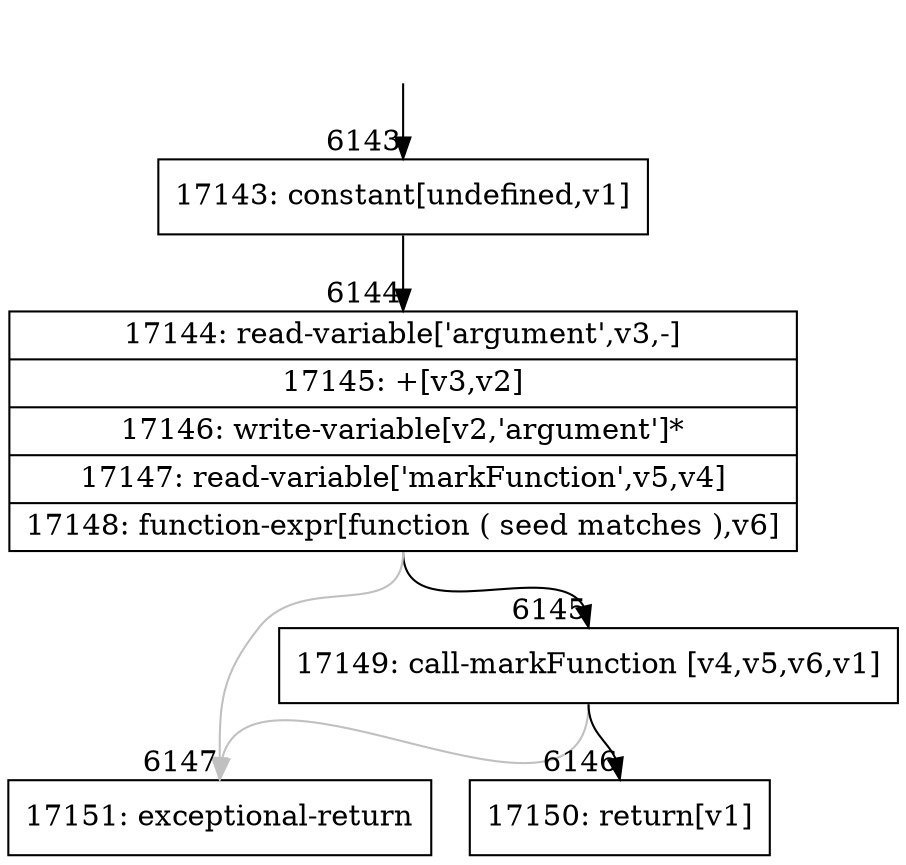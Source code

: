 digraph {
rankdir="TD"
BB_entry482[shape=none,label=""];
BB_entry482 -> BB6143 [tailport=s, headport=n, headlabel="    6143"]
BB6143 [shape=record label="{17143: constant[undefined,v1]}" ] 
BB6143 -> BB6144 [tailport=s, headport=n, headlabel="      6144"]
BB6144 [shape=record label="{17144: read-variable['argument',v3,-]|17145: +[v3,v2]|17146: write-variable[v2,'argument']*|17147: read-variable['markFunction',v5,v4]|17148: function-expr[function ( seed matches ),v6]}" ] 
BB6144 -> BB6145 [tailport=s, headport=n, headlabel="      6145"]
BB6144 -> BB6147 [tailport=s, headport=n, color=gray, headlabel="      6147"]
BB6145 [shape=record label="{17149: call-markFunction [v4,v5,v6,v1]}" ] 
BB6145 -> BB6146 [tailport=s, headport=n, headlabel="      6146"]
BB6145 -> BB6147 [tailport=s, headport=n, color=gray]
BB6146 [shape=record label="{17150: return[v1]}" ] 
BB6147 [shape=record label="{17151: exceptional-return}" ] 
//#$~ 4852
}
